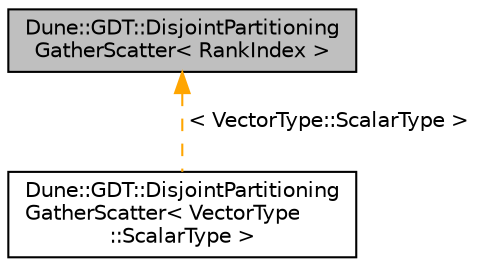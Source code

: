 digraph "Dune::GDT::DisjointPartitioningGatherScatter&lt; RankIndex &gt;"
{
  edge [fontname="Helvetica",fontsize="10",labelfontname="Helvetica",labelfontsize="10"];
  node [fontname="Helvetica",fontsize="10",shape=record];
  Node0 [label="Dune::GDT::DisjointPartitioning\lGatherScatter\< RankIndex \>",height=0.2,width=0.4,color="black", fillcolor="grey75", style="filled", fontcolor="black"];
  Node0 -> Node1 [dir="back",color="orange",fontsize="10",style="dashed",label=" \< VectorType::ScalarType \>" ,fontname="Helvetica"];
  Node1 [label="Dune::GDT::DisjointPartitioning\lGatherScatter\< VectorType\l::ScalarType \>",height=0.2,width=0.4,color="black", fillcolor="white", style="filled",URL="$a02548.html"];
}
